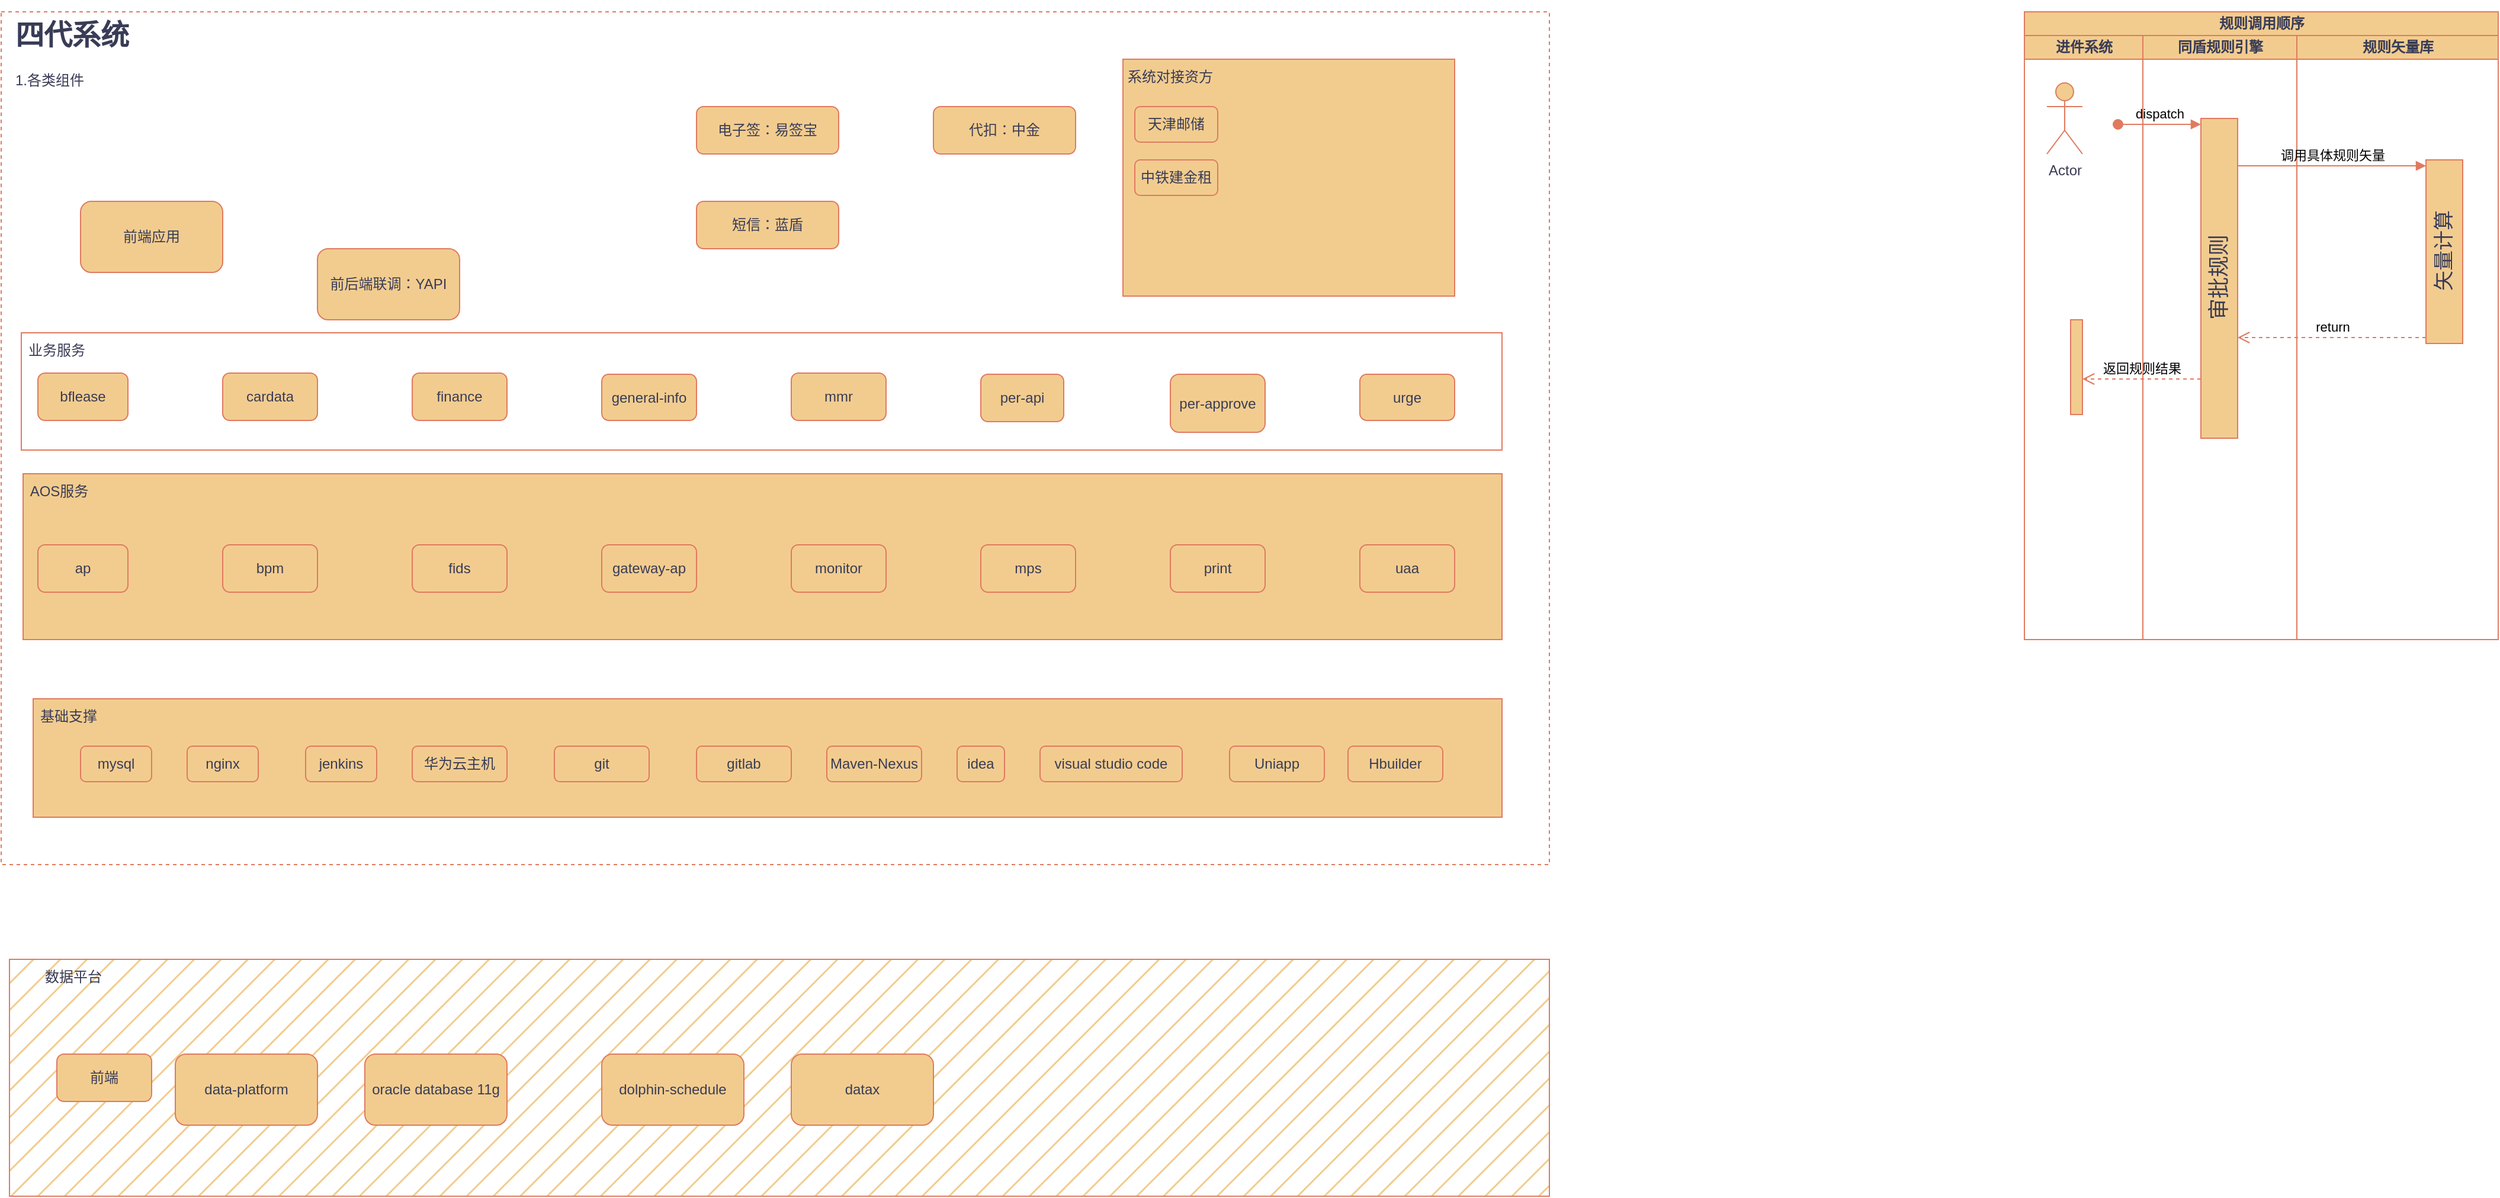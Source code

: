 <mxfile version="24.4.0" type="github">
  <diagram name="第 1 页" id="hGoqJkY9fPCCfGJZsLtL">
    <mxGraphModel dx="2261" dy="1949" grid="1" gridSize="10" guides="1" tooltips="1" connect="1" arrows="1" fold="1" page="1" pageScale="1" pageWidth="827" pageHeight="1169" math="0" shadow="0">
      <root>
        <mxCell id="0" />
        <mxCell id="1" parent="0" />
        <mxCell id="qDJLIH-oDZvLsUqniDZn-19" value="" style="rounded=0;whiteSpace=wrap;html=1;fillColor=none;dashed=1;fontColor=#393C56;strokeColor=#E07A5F;labelBackgroundColor=none;" parent="1" vertex="1">
          <mxGeometry x="-827" y="-1120" width="1307" height="720" as="geometry" />
        </mxCell>
        <mxCell id="qDJLIH-oDZvLsUqniDZn-22" value="" style="rounded=0;whiteSpace=wrap;html=1;fillColor=none;labelBackgroundColor=none;strokeColor=#E07A5F;fontColor=#393C56;" parent="1" vertex="1">
          <mxGeometry x="-810" y="-849" width="1250" height="99" as="geometry" />
        </mxCell>
        <mxCell id="qDJLIH-oDZvLsUqniDZn-21" value="" style="rounded=0;whiteSpace=wrap;html=1;labelBackgroundColor=none;fillColor=#F2CC8F;strokeColor=#E07A5F;fontColor=#393C56;" parent="1" vertex="1">
          <mxGeometry x="-808.5" y="-730" width="1248.5" height="140" as="geometry" />
        </mxCell>
        <mxCell id="qDJLIH-oDZvLsUqniDZn-2" value="ap" style="rounded=1;whiteSpace=wrap;html=1;labelBackgroundColor=none;fillColor=#F2CC8F;strokeColor=#E07A5F;fontColor=#393C56;" parent="1" vertex="1">
          <mxGeometry x="-796" y="-670" width="76" height="40" as="geometry" />
        </mxCell>
        <mxCell id="qDJLIH-oDZvLsUqniDZn-3" value="bflease" style="rounded=1;whiteSpace=wrap;html=1;labelBackgroundColor=none;fillColor=#F2CC8F;strokeColor=#E07A5F;fontColor=#393C56;" parent="1" vertex="1">
          <mxGeometry x="-796" y="-815" width="76" height="40" as="geometry" />
        </mxCell>
        <mxCell id="qDJLIH-oDZvLsUqniDZn-4" value="bpm" style="rounded=1;whiteSpace=wrap;html=1;labelBackgroundColor=none;fillColor=#F2CC8F;strokeColor=#E07A5F;fontColor=#393C56;" parent="1" vertex="1">
          <mxGeometry x="-640" y="-670" width="80" height="40" as="geometry" />
        </mxCell>
        <mxCell id="qDJLIH-oDZvLsUqniDZn-5" value="cardata" style="rounded=1;whiteSpace=wrap;html=1;labelBackgroundColor=none;fillColor=#F2CC8F;strokeColor=#E07A5F;fontColor=#393C56;" parent="1" vertex="1">
          <mxGeometry x="-640" y="-815" width="80" height="40" as="geometry" />
        </mxCell>
        <mxCell id="qDJLIH-oDZvLsUqniDZn-6" value="fids" style="rounded=1;whiteSpace=wrap;html=1;labelBackgroundColor=none;fillColor=#F2CC8F;strokeColor=#E07A5F;fontColor=#393C56;" parent="1" vertex="1">
          <mxGeometry x="-480" y="-670" width="80" height="40" as="geometry" />
        </mxCell>
        <mxCell id="qDJLIH-oDZvLsUqniDZn-7" value="finance" style="rounded=1;whiteSpace=wrap;html=1;labelBackgroundColor=none;fillColor=#F2CC8F;strokeColor=#E07A5F;fontColor=#393C56;" parent="1" vertex="1">
          <mxGeometry x="-480" y="-815" width="80" height="40" as="geometry" />
        </mxCell>
        <mxCell id="qDJLIH-oDZvLsUqniDZn-8" value="gateway-ap" style="rounded=1;whiteSpace=wrap;html=1;labelBackgroundColor=none;fillColor=#F2CC8F;strokeColor=#E07A5F;fontColor=#393C56;" parent="1" vertex="1">
          <mxGeometry x="-320" y="-670" width="80" height="40" as="geometry" />
        </mxCell>
        <mxCell id="qDJLIH-oDZvLsUqniDZn-9" value="general-info" style="rounded=1;whiteSpace=wrap;html=1;labelBackgroundColor=none;fillColor=#F2CC8F;strokeColor=#E07A5F;fontColor=#393C56;" parent="1" vertex="1">
          <mxGeometry x="-320" y="-814" width="80" height="39" as="geometry" />
        </mxCell>
        <mxCell id="qDJLIH-oDZvLsUqniDZn-10" value="mmr" style="rounded=1;whiteSpace=wrap;html=1;labelBackgroundColor=none;fillColor=#F2CC8F;strokeColor=#E07A5F;fontColor=#393C56;" parent="1" vertex="1">
          <mxGeometry x="-160" y="-815" width="80" height="40" as="geometry" />
        </mxCell>
        <mxCell id="qDJLIH-oDZvLsUqniDZn-11" value="monitor" style="rounded=1;whiteSpace=wrap;html=1;labelBackgroundColor=none;fillColor=#F2CC8F;strokeColor=#E07A5F;fontColor=#393C56;" parent="1" vertex="1">
          <mxGeometry x="-160" y="-670" width="80" height="40" as="geometry" />
        </mxCell>
        <mxCell id="qDJLIH-oDZvLsUqniDZn-12" value="mps" style="rounded=1;whiteSpace=wrap;html=1;labelBackgroundColor=none;fillColor=#F2CC8F;strokeColor=#E07A5F;fontColor=#393C56;" parent="1" vertex="1">
          <mxGeometry y="-670" width="80" height="40" as="geometry" />
        </mxCell>
        <mxCell id="qDJLIH-oDZvLsUqniDZn-13" value="per-api" style="rounded=1;whiteSpace=wrap;html=1;labelBackgroundColor=none;fillColor=#F2CC8F;strokeColor=#E07A5F;fontColor=#393C56;" parent="1" vertex="1">
          <mxGeometry y="-814" width="70" height="40" as="geometry" />
        </mxCell>
        <mxCell id="qDJLIH-oDZvLsUqniDZn-14" value="per-approve" style="rounded=1;whiteSpace=wrap;html=1;labelBackgroundColor=none;fillColor=#F2CC8F;strokeColor=#E07A5F;fontColor=#393C56;" parent="1" vertex="1">
          <mxGeometry x="160" y="-814" width="80" height="49" as="geometry" />
        </mxCell>
        <mxCell id="qDJLIH-oDZvLsUqniDZn-15" value="print" style="rounded=1;whiteSpace=wrap;html=1;labelBackgroundColor=none;fillColor=#F2CC8F;strokeColor=#E07A5F;fontColor=#393C56;" parent="1" vertex="1">
          <mxGeometry x="160" y="-670" width="80" height="40" as="geometry" />
        </mxCell>
        <mxCell id="qDJLIH-oDZvLsUqniDZn-16" value="uaa" style="rounded=1;whiteSpace=wrap;html=1;labelBackgroundColor=none;fillColor=#F2CC8F;strokeColor=#E07A5F;fontColor=#393C56;" parent="1" vertex="1">
          <mxGeometry x="320" y="-670" width="80" height="40" as="geometry" />
        </mxCell>
        <mxCell id="qDJLIH-oDZvLsUqniDZn-17" value="urge" style="rounded=1;whiteSpace=wrap;html=1;labelBackgroundColor=none;fillColor=#F2CC8F;strokeColor=#E07A5F;fontColor=#393C56;" parent="1" vertex="1">
          <mxGeometry x="320" y="-814" width="80" height="39" as="geometry" />
        </mxCell>
        <mxCell id="qDJLIH-oDZvLsUqniDZn-18" value="前端应用" style="rounded=1;whiteSpace=wrap;html=1;fillColor=#F2CC8F;strokeColor=#E07A5F;labelBackgroundColor=none;fontColor=#393C56;" parent="1" vertex="1">
          <mxGeometry x="-760" y="-960" width="120" height="60" as="geometry" />
        </mxCell>
        <mxCell id="qDJLIH-oDZvLsUqniDZn-20" value="&lt;h1&gt;四代系统&lt;br&gt;&lt;/h1&gt;&lt;div&gt;1.各类组件&lt;/div&gt;" style="text;html=1;strokeColor=none;fillColor=none;spacing=5;spacingTop=-20;whiteSpace=wrap;overflow=hidden;rounded=0;labelBackgroundColor=none;fontColor=#393C56;" parent="1" vertex="1">
          <mxGeometry x="-820" y="-1120" width="190" height="120" as="geometry" />
        </mxCell>
        <mxCell id="qDJLIH-oDZvLsUqniDZn-23" value="电子签：易签宝" style="rounded=1;whiteSpace=wrap;html=1;labelBackgroundColor=none;fillColor=#F2CC8F;strokeColor=#E07A5F;fontColor=#393C56;" parent="1" vertex="1">
          <mxGeometry x="-240" y="-1040" width="120" height="40" as="geometry" />
        </mxCell>
        <mxCell id="qDJLIH-oDZvLsUqniDZn-24" value="短信：蓝盾" style="rounded=1;whiteSpace=wrap;html=1;labelBackgroundColor=none;fillColor=#F2CC8F;strokeColor=#E07A5F;fontColor=#393C56;" parent="1" vertex="1">
          <mxGeometry x="-240" y="-960" width="120" height="40" as="geometry" />
        </mxCell>
        <mxCell id="qDJLIH-oDZvLsUqniDZn-27" value="代扣：中金" style="rounded=1;whiteSpace=wrap;html=1;labelBackgroundColor=none;fillColor=#F2CC8F;strokeColor=#E07A5F;fontColor=#393C56;" parent="1" vertex="1">
          <mxGeometry x="-40" y="-1040" width="120" height="40" as="geometry" />
        </mxCell>
        <mxCell id="qDJLIH-oDZvLsUqniDZn-28" value="" style="rounded=0;whiteSpace=wrap;html=1;fillColor=#F2CC8F;strokeColor=#E07A5F;labelBackgroundColor=none;fontColor=#393C56;" parent="1" vertex="1">
          <mxGeometry x="120" y="-1080" width="280" height="200" as="geometry" />
        </mxCell>
        <mxCell id="qDJLIH-oDZvLsUqniDZn-29" value="天津邮储" style="rounded=1;whiteSpace=wrap;html=1;labelBackgroundColor=none;fillColor=#F2CC8F;strokeColor=#E07A5F;fontColor=#393C56;" parent="1" vertex="1">
          <mxGeometry x="130" y="-1040" width="70" height="30" as="geometry" />
        </mxCell>
        <mxCell id="qDJLIH-oDZvLsUqniDZn-31" value="中铁建金租" style="rounded=1;whiteSpace=wrap;html=1;labelBackgroundColor=none;fillColor=#F2CC8F;strokeColor=#E07A5F;fontColor=#393C56;" parent="1" vertex="1">
          <mxGeometry x="130" y="-995" width="70" height="30" as="geometry" />
        </mxCell>
        <mxCell id="qDJLIH-oDZvLsUqniDZn-32" value="系统对接资方" style="text;html=1;strokeColor=none;fillColor=none;align=center;verticalAlign=middle;whiteSpace=wrap;rounded=0;labelBackgroundColor=none;fontColor=#393C56;" parent="1" vertex="1">
          <mxGeometry x="120" y="-1080" width="80" height="30" as="geometry" />
        </mxCell>
        <mxCell id="qDJLIH-oDZvLsUqniDZn-36" value="AOS服务" style="text;html=1;strokeColor=none;fillColor=none;align=center;verticalAlign=middle;whiteSpace=wrap;rounded=0;labelBackgroundColor=none;fontColor=#393C56;" parent="1" vertex="1">
          <mxGeometry x="-808" y="-730" width="60" height="30" as="geometry" />
        </mxCell>
        <mxCell id="qDJLIH-oDZvLsUqniDZn-37" value="" style="rounded=0;whiteSpace=wrap;html=1;labelBackgroundColor=none;fillColor=#F2CC8F;strokeColor=#E07A5F;fontColor=#393C56;" parent="1" vertex="1">
          <mxGeometry x="-800" y="-540" width="1240" height="100" as="geometry" />
        </mxCell>
        <mxCell id="qDJLIH-oDZvLsUqniDZn-38" value="mysql" style="rounded=1;whiteSpace=wrap;html=1;labelBackgroundColor=none;fillColor=#F2CC8F;strokeColor=#E07A5F;fontColor=#393C56;" parent="1" vertex="1">
          <mxGeometry x="-760" y="-500" width="60" height="30" as="geometry" />
        </mxCell>
        <mxCell id="qDJLIH-oDZvLsUqniDZn-39" value="基础支撑" style="text;html=1;strokeColor=none;fillColor=none;align=center;verticalAlign=middle;whiteSpace=wrap;rounded=0;labelBackgroundColor=none;fontColor=#393C56;" parent="1" vertex="1">
          <mxGeometry x="-800" y="-540" width="60" height="30" as="geometry" />
        </mxCell>
        <mxCell id="qDJLIH-oDZvLsUqniDZn-40" value="nginx" style="rounded=1;whiteSpace=wrap;html=1;labelBackgroundColor=none;fillColor=#F2CC8F;strokeColor=#E07A5F;fontColor=#393C56;" parent="1" vertex="1">
          <mxGeometry x="-670" y="-500" width="60" height="30" as="geometry" />
        </mxCell>
        <mxCell id="qDJLIH-oDZvLsUqniDZn-41" value="jenkins" style="rounded=1;whiteSpace=wrap;html=1;labelBackgroundColor=none;fillColor=#F2CC8F;strokeColor=#E07A5F;fontColor=#393C56;" parent="1" vertex="1">
          <mxGeometry x="-570" y="-500" width="60" height="30" as="geometry" />
        </mxCell>
        <mxCell id="qDJLIH-oDZvLsUqniDZn-43" value="华为云主机" style="rounded=1;whiteSpace=wrap;html=1;labelBackgroundColor=none;fillColor=#F2CC8F;strokeColor=#E07A5F;fontColor=#393C56;" parent="1" vertex="1">
          <mxGeometry x="-480" y="-500" width="80" height="30" as="geometry" />
        </mxCell>
        <mxCell id="qDJLIH-oDZvLsUqniDZn-44" value="业务服务" style="text;html=1;strokeColor=none;fillColor=none;align=center;verticalAlign=middle;whiteSpace=wrap;rounded=0;labelBackgroundColor=none;fontColor=#393C56;" parent="1" vertex="1">
          <mxGeometry x="-810" y="-849" width="60" height="30" as="geometry" />
        </mxCell>
        <mxCell id="qDJLIH-oDZvLsUqniDZn-45" value="git" style="rounded=1;whiteSpace=wrap;html=1;labelBackgroundColor=none;fillColor=#F2CC8F;strokeColor=#E07A5F;fontColor=#393C56;" parent="1" vertex="1">
          <mxGeometry x="-360" y="-500" width="80" height="30" as="geometry" />
        </mxCell>
        <mxCell id="qDJLIH-oDZvLsUqniDZn-46" value="gitlab" style="rounded=1;whiteSpace=wrap;html=1;labelBackgroundColor=none;fillColor=#F2CC8F;strokeColor=#E07A5F;fontColor=#393C56;" parent="1" vertex="1">
          <mxGeometry x="-240" y="-500" width="80" height="30" as="geometry" />
        </mxCell>
        <mxCell id="qDJLIH-oDZvLsUqniDZn-47" value="Maven-Nexus" style="rounded=1;whiteSpace=wrap;html=1;labelBackgroundColor=none;fillColor=#F2CC8F;strokeColor=#E07A5F;fontColor=#393C56;" parent="1" vertex="1">
          <mxGeometry x="-130" y="-500" width="80" height="30" as="geometry" />
        </mxCell>
        <mxCell id="qDJLIH-oDZvLsUqniDZn-48" value="idea" style="rounded=1;whiteSpace=wrap;html=1;labelBackgroundColor=none;fillColor=#F2CC8F;strokeColor=#E07A5F;fontColor=#393C56;" parent="1" vertex="1">
          <mxGeometry x="-20" y="-500" width="40" height="30" as="geometry" />
        </mxCell>
        <mxCell id="qDJLIH-oDZvLsUqniDZn-49" value="visual studio code" style="rounded=1;whiteSpace=wrap;html=1;labelBackgroundColor=none;fillColor=#F2CC8F;strokeColor=#E07A5F;fontColor=#393C56;" parent="1" vertex="1">
          <mxGeometry x="50" y="-500" width="120" height="30" as="geometry" />
        </mxCell>
        <mxCell id="qDJLIH-oDZvLsUqniDZn-51" value="Uniapp" style="rounded=1;whiteSpace=wrap;html=1;labelBackgroundColor=none;fillColor=#F2CC8F;strokeColor=#E07A5F;fontColor=#393C56;" parent="1" vertex="1">
          <mxGeometry x="210" y="-500" width="80" height="30" as="geometry" />
        </mxCell>
        <mxCell id="qDJLIH-oDZvLsUqniDZn-52" value="Hbuilder" style="rounded=1;whiteSpace=wrap;html=1;labelBackgroundColor=none;fillColor=#F2CC8F;strokeColor=#E07A5F;fontColor=#393C56;" parent="1" vertex="1">
          <mxGeometry x="310" y="-500" width="80" height="30" as="geometry" />
        </mxCell>
        <mxCell id="qDJLIH-oDZvLsUqniDZn-53" value="" style="rounded=0;whiteSpace=wrap;html=1;fillStyle=hatch;strokeColor=#E07A5F;labelBackgroundColor=none;fillColor=#F2CC8F;fontColor=#393C56;" parent="1" vertex="1">
          <mxGeometry x="-820" y="-320" width="1300" height="200" as="geometry" />
        </mxCell>
        <mxCell id="qDJLIH-oDZvLsUqniDZn-54" value="前端" style="rounded=1;whiteSpace=wrap;html=1;labelBackgroundColor=none;fillColor=#F2CC8F;strokeColor=#E07A5F;fontColor=#393C56;" parent="1" vertex="1">
          <mxGeometry x="-780" y="-240" width="80" height="40" as="geometry" />
        </mxCell>
        <mxCell id="qDJLIH-oDZvLsUqniDZn-55" value="data-platform" style="rounded=1;whiteSpace=wrap;html=1;labelBackgroundColor=none;fillColor=#F2CC8F;strokeColor=#E07A5F;fontColor=#393C56;" parent="1" vertex="1">
          <mxGeometry x="-680" y="-240" width="120" height="60" as="geometry" />
        </mxCell>
        <mxCell id="qDJLIH-oDZvLsUqniDZn-56" value="oracle database 11g" style="rounded=1;whiteSpace=wrap;html=1;labelBackgroundColor=none;fillColor=#F2CC8F;strokeColor=#E07A5F;fontColor=#393C56;" parent="1" vertex="1">
          <mxGeometry x="-520" y="-240" width="120" height="60" as="geometry" />
        </mxCell>
        <mxCell id="qDJLIH-oDZvLsUqniDZn-57" value="dolphin-schedule" style="rounded=1;whiteSpace=wrap;html=1;labelBackgroundColor=none;fillColor=#F2CC8F;strokeColor=#E07A5F;fontColor=#393C56;" parent="1" vertex="1">
          <mxGeometry x="-320" y="-240" width="120" height="60" as="geometry" />
        </mxCell>
        <mxCell id="qDJLIH-oDZvLsUqniDZn-58" value="datax" style="rounded=1;whiteSpace=wrap;html=1;labelBackgroundColor=none;fillColor=#F2CC8F;strokeColor=#E07A5F;fontColor=#393C56;" parent="1" vertex="1">
          <mxGeometry x="-160" y="-240" width="120" height="60" as="geometry" />
        </mxCell>
        <mxCell id="qDJLIH-oDZvLsUqniDZn-59" value="数据平台" style="text;html=1;strokeColor=none;fillColor=none;align=center;verticalAlign=middle;whiteSpace=wrap;rounded=0;labelBackgroundColor=none;fontColor=#393C56;" parent="1" vertex="1">
          <mxGeometry x="-796" y="-320" width="60" height="30" as="geometry" />
        </mxCell>
        <mxCell id="7MnhZ51XvNevuH38UBd8-1" value="前后端联调：YAPI" style="rounded=1;whiteSpace=wrap;html=1;fillColor=#F2CC8F;strokeColor=#E07A5F;labelBackgroundColor=none;fontColor=#393C56;" parent="1" vertex="1">
          <mxGeometry x="-560" y="-920" width="120" height="60" as="geometry" />
        </mxCell>
        <mxCell id="t2QTz9zIHQ0FVCQsgD2--14" value="规则调用顺序" style="swimlane;childLayout=stackLayout;resizeParent=1;resizeParentMax=0;startSize=20;html=1;labelBackgroundColor=none;fillColor=#F2CC8F;strokeColor=#E07A5F;fontColor=#393C56;" vertex="1" parent="1">
          <mxGeometry x="881.0" y="-1120" width="400" height="530" as="geometry" />
        </mxCell>
        <mxCell id="t2QTz9zIHQ0FVCQsgD2--15" value="进件系统" style="swimlane;startSize=20;html=1;labelBackgroundColor=none;fillColor=#F2CC8F;strokeColor=#E07A5F;fontColor=#393C56;" vertex="1" parent="t2QTz9zIHQ0FVCQsgD2--14">
          <mxGeometry y="20" width="100" height="510" as="geometry" />
        </mxCell>
        <mxCell id="t2QTz9zIHQ0FVCQsgD2--18" value="Actor" style="shape=umlActor;verticalLabelPosition=bottom;verticalAlign=top;html=1;labelBackgroundColor=none;fillColor=#F2CC8F;strokeColor=#E07A5F;fontColor=#393C56;" vertex="1" parent="t2QTz9zIHQ0FVCQsgD2--15">
          <mxGeometry x="19.0" y="40" width="30" height="60" as="geometry" />
        </mxCell>
        <mxCell id="t2QTz9zIHQ0FVCQsgD2--26" value="" style="html=1;points=[[0,0,0,0,5],[0,1,0,0,-5],[1,0,0,0,5],[1,1,0,0,-5]];perimeter=orthogonalPerimeter;outlineConnect=0;targetShapes=umlLifeline;portConstraint=eastwest;newEdgeStyle={&quot;curved&quot;:0,&quot;rounded&quot;:0};labelBackgroundColor=none;fillColor=#F2CC8F;strokeColor=#E07A5F;fontColor=#393C56;" vertex="1" parent="t2QTz9zIHQ0FVCQsgD2--15">
          <mxGeometry x="39.0" y="240" width="10" height="80" as="geometry" />
        </mxCell>
        <mxCell id="t2QTz9zIHQ0FVCQsgD2--16" value="同盾规则引擎" style="swimlane;startSize=20;html=1;labelBackgroundColor=none;fillColor=#F2CC8F;strokeColor=#E07A5F;fontColor=#393C56;" vertex="1" parent="t2QTz9zIHQ0FVCQsgD2--14">
          <mxGeometry x="100" y="20" width="130" height="510" as="geometry" />
        </mxCell>
        <mxCell id="t2QTz9zIHQ0FVCQsgD2--21" value="审批规则" style="html=1;points=[[0,0,0,0,5],[0,1,0,0,-5],[1,0,0,0,5],[1,1,0,0,-5]];perimeter=orthogonalPerimeter;outlineConnect=0;targetShapes=umlLifeline;portConstraint=eastwest;newEdgeStyle={&quot;curved&quot;:0,&quot;rounded&quot;:0};horizontal=0;fontSize=18;labelBackgroundColor=none;fillColor=#F2CC8F;strokeColor=#E07A5F;fontColor=#393C56;" vertex="1" parent="t2QTz9zIHQ0FVCQsgD2--16">
          <mxGeometry x="49" y="70" width="31" height="270" as="geometry" />
        </mxCell>
        <mxCell id="t2QTz9zIHQ0FVCQsgD2--22" value="dispatch" style="html=1;verticalAlign=bottom;startArrow=oval;endArrow=block;startSize=8;curved=0;rounded=0;entryX=0;entryY=0;entryDx=0;entryDy=5;labelBackgroundColor=none;strokeColor=#E07A5F;fontColor=default;" edge="1" target="t2QTz9zIHQ0FVCQsgD2--21" parent="t2QTz9zIHQ0FVCQsgD2--16">
          <mxGeometry relative="1" as="geometry">
            <mxPoint x="-21.0" y="75" as="sourcePoint" />
          </mxGeometry>
        </mxCell>
        <mxCell id="t2QTz9zIHQ0FVCQsgD2--28" value="返回规则结果" style="html=1;verticalAlign=bottom;endArrow=open;dashed=1;endSize=8;curved=0;rounded=0;labelBackgroundColor=none;strokeColor=#E07A5F;fontColor=default;" edge="1" parent="t2QTz9zIHQ0FVCQsgD2--16" target="t2QTz9zIHQ0FVCQsgD2--26">
          <mxGeometry relative="1" as="geometry">
            <mxPoint x="49.0" y="290" as="sourcePoint" />
            <mxPoint x="-31.0" y="290" as="targetPoint" />
          </mxGeometry>
        </mxCell>
        <mxCell id="t2QTz9zIHQ0FVCQsgD2--17" value="规则矢量库" style="swimlane;startSize=20;html=1;labelBackgroundColor=none;fillColor=#F2CC8F;strokeColor=#E07A5F;fontColor=#393C56;" vertex="1" parent="t2QTz9zIHQ0FVCQsgD2--14">
          <mxGeometry x="230" y="20" width="170" height="510" as="geometry" />
        </mxCell>
        <mxCell id="t2QTz9zIHQ0FVCQsgD2--23" value="&lt;font style=&quot;font-size: 17px;&quot;&gt;矢量计算&lt;/font&gt;" style="html=1;points=[[0,0,0,0,5],[0,1,0,0,-5],[1,0,0,0,5],[1,1,0,0,-5]];perimeter=orthogonalPerimeter;outlineConnect=0;targetShapes=umlLifeline;portConstraint=eastwest;newEdgeStyle={&quot;curved&quot;:0,&quot;rounded&quot;:0};horizontal=0;labelBackgroundColor=none;fillColor=#F2CC8F;strokeColor=#E07A5F;fontColor=#393C56;" vertex="1" parent="t2QTz9zIHQ0FVCQsgD2--17">
          <mxGeometry x="109" y="105" width="31" height="155" as="geometry" />
        </mxCell>
        <mxCell id="t2QTz9zIHQ0FVCQsgD2--25" value="return" style="html=1;verticalAlign=bottom;endArrow=open;dashed=1;endSize=8;curved=0;rounded=0;exitX=0;exitY=1;exitDx=0;exitDy=-5;labelBackgroundColor=none;strokeColor=#E07A5F;fontColor=default;" edge="1" source="t2QTz9zIHQ0FVCQsgD2--23" parent="t2QTz9zIHQ0FVCQsgD2--14" target="t2QTz9zIHQ0FVCQsgD2--21">
          <mxGeometry relative="1" as="geometry">
            <mxPoint x="509.0" y="200" as="targetPoint" />
          </mxGeometry>
        </mxCell>
        <mxCell id="t2QTz9zIHQ0FVCQsgD2--24" value="调用具体规则矢量" style="html=1;verticalAlign=bottom;endArrow=block;curved=0;rounded=0;entryX=0;entryY=0;entryDx=0;entryDy=5;labelBackgroundColor=none;strokeColor=#E07A5F;fontColor=default;" edge="1" target="t2QTz9zIHQ0FVCQsgD2--23" parent="t2QTz9zIHQ0FVCQsgD2--14" source="t2QTz9zIHQ0FVCQsgD2--21">
          <mxGeometry relative="1" as="geometry">
            <mxPoint x="509.0" y="130" as="sourcePoint" />
          </mxGeometry>
        </mxCell>
      </root>
    </mxGraphModel>
  </diagram>
</mxfile>
